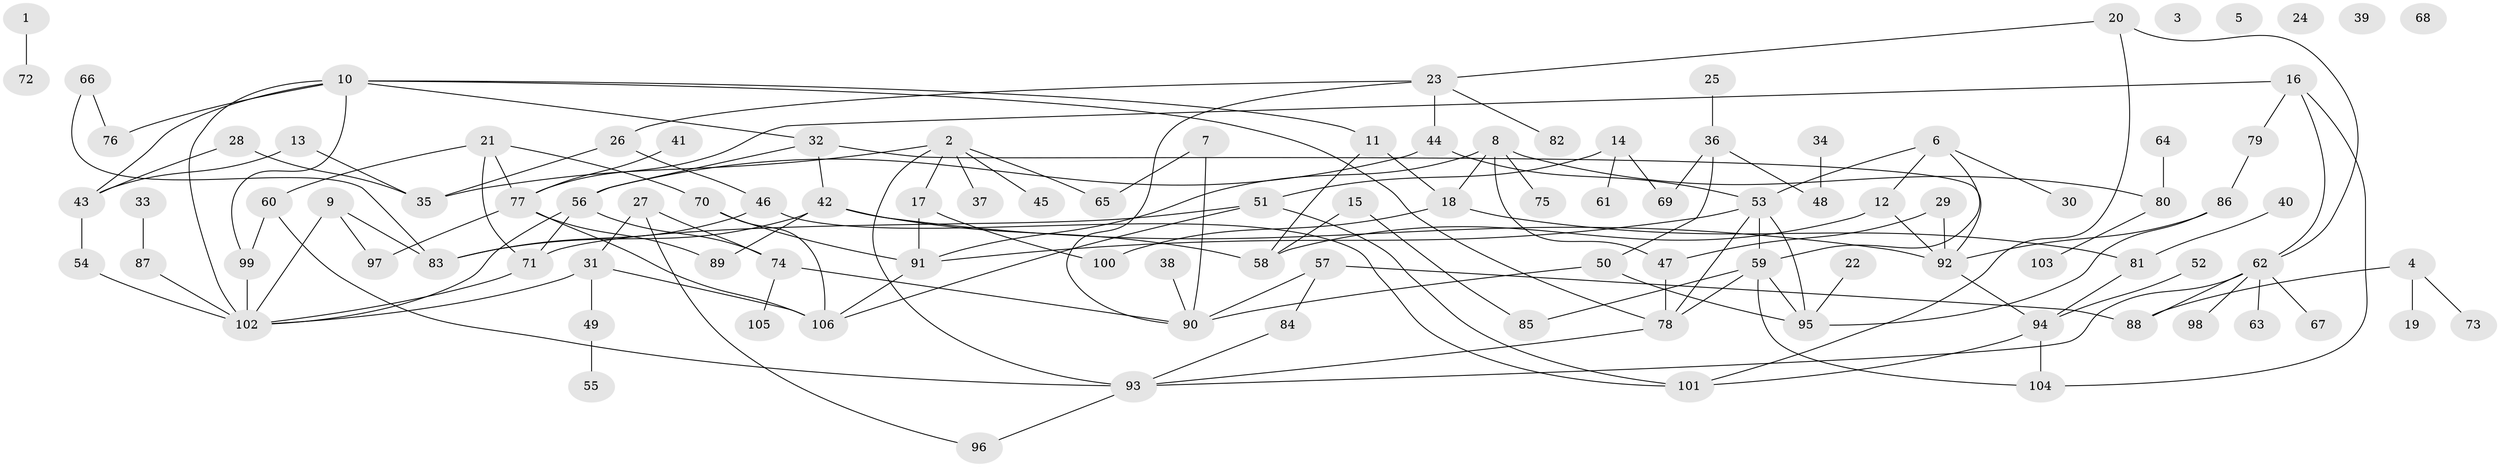 // Generated by graph-tools (version 1.1) at 2025/00/03/09/25 03:00:47]
// undirected, 106 vertices, 150 edges
graph export_dot {
graph [start="1"]
  node [color=gray90,style=filled];
  1;
  2;
  3;
  4;
  5;
  6;
  7;
  8;
  9;
  10;
  11;
  12;
  13;
  14;
  15;
  16;
  17;
  18;
  19;
  20;
  21;
  22;
  23;
  24;
  25;
  26;
  27;
  28;
  29;
  30;
  31;
  32;
  33;
  34;
  35;
  36;
  37;
  38;
  39;
  40;
  41;
  42;
  43;
  44;
  45;
  46;
  47;
  48;
  49;
  50;
  51;
  52;
  53;
  54;
  55;
  56;
  57;
  58;
  59;
  60;
  61;
  62;
  63;
  64;
  65;
  66;
  67;
  68;
  69;
  70;
  71;
  72;
  73;
  74;
  75;
  76;
  77;
  78;
  79;
  80;
  81;
  82;
  83;
  84;
  85;
  86;
  87;
  88;
  89;
  90;
  91;
  92;
  93;
  94;
  95;
  96;
  97;
  98;
  99;
  100;
  101;
  102;
  103;
  104;
  105;
  106;
  1 -- 72;
  2 -- 17;
  2 -- 35;
  2 -- 37;
  2 -- 45;
  2 -- 65;
  2 -- 93;
  4 -- 19;
  4 -- 73;
  4 -- 88;
  6 -- 12;
  6 -- 30;
  6 -- 53;
  6 -- 59;
  7 -- 65;
  7 -- 90;
  8 -- 18;
  8 -- 47;
  8 -- 75;
  8 -- 80;
  8 -- 91;
  9 -- 83;
  9 -- 97;
  9 -- 102;
  10 -- 11;
  10 -- 32;
  10 -- 43;
  10 -- 76;
  10 -- 78;
  10 -- 99;
  10 -- 102;
  11 -- 18;
  11 -- 58;
  12 -- 58;
  12 -- 92;
  13 -- 35;
  13 -- 43;
  14 -- 51;
  14 -- 61;
  14 -- 69;
  15 -- 58;
  15 -- 85;
  16 -- 62;
  16 -- 77;
  16 -- 79;
  16 -- 104;
  17 -- 91;
  17 -- 100;
  18 -- 81;
  18 -- 100;
  20 -- 23;
  20 -- 62;
  20 -- 101;
  21 -- 60;
  21 -- 70;
  21 -- 71;
  21 -- 77;
  22 -- 95;
  23 -- 26;
  23 -- 44;
  23 -- 82;
  23 -- 90;
  25 -- 36;
  26 -- 35;
  26 -- 46;
  27 -- 31;
  27 -- 74;
  27 -- 96;
  28 -- 35;
  28 -- 43;
  29 -- 47;
  29 -- 92;
  31 -- 49;
  31 -- 102;
  31 -- 106;
  32 -- 42;
  32 -- 56;
  32 -- 92;
  33 -- 87;
  34 -- 48;
  36 -- 48;
  36 -- 50;
  36 -- 69;
  38 -- 90;
  40 -- 81;
  41 -- 77;
  42 -- 58;
  42 -- 83;
  42 -- 89;
  42 -- 92;
  43 -- 54;
  44 -- 53;
  44 -- 56;
  46 -- 83;
  46 -- 101;
  47 -- 78;
  49 -- 55;
  50 -- 90;
  50 -- 95;
  51 -- 71;
  51 -- 101;
  51 -- 106;
  52 -- 94;
  53 -- 59;
  53 -- 78;
  53 -- 91;
  53 -- 95;
  54 -- 102;
  56 -- 71;
  56 -- 74;
  56 -- 102;
  57 -- 84;
  57 -- 88;
  57 -- 90;
  59 -- 78;
  59 -- 85;
  59 -- 95;
  59 -- 104;
  60 -- 93;
  60 -- 99;
  62 -- 63;
  62 -- 67;
  62 -- 88;
  62 -- 93;
  62 -- 98;
  64 -- 80;
  66 -- 76;
  66 -- 83;
  70 -- 91;
  70 -- 106;
  71 -- 102;
  74 -- 90;
  74 -- 105;
  77 -- 89;
  77 -- 97;
  77 -- 106;
  78 -- 93;
  79 -- 86;
  80 -- 103;
  81 -- 94;
  84 -- 93;
  86 -- 92;
  86 -- 95;
  87 -- 102;
  91 -- 106;
  92 -- 94;
  93 -- 96;
  94 -- 101;
  94 -- 104;
  99 -- 102;
}
